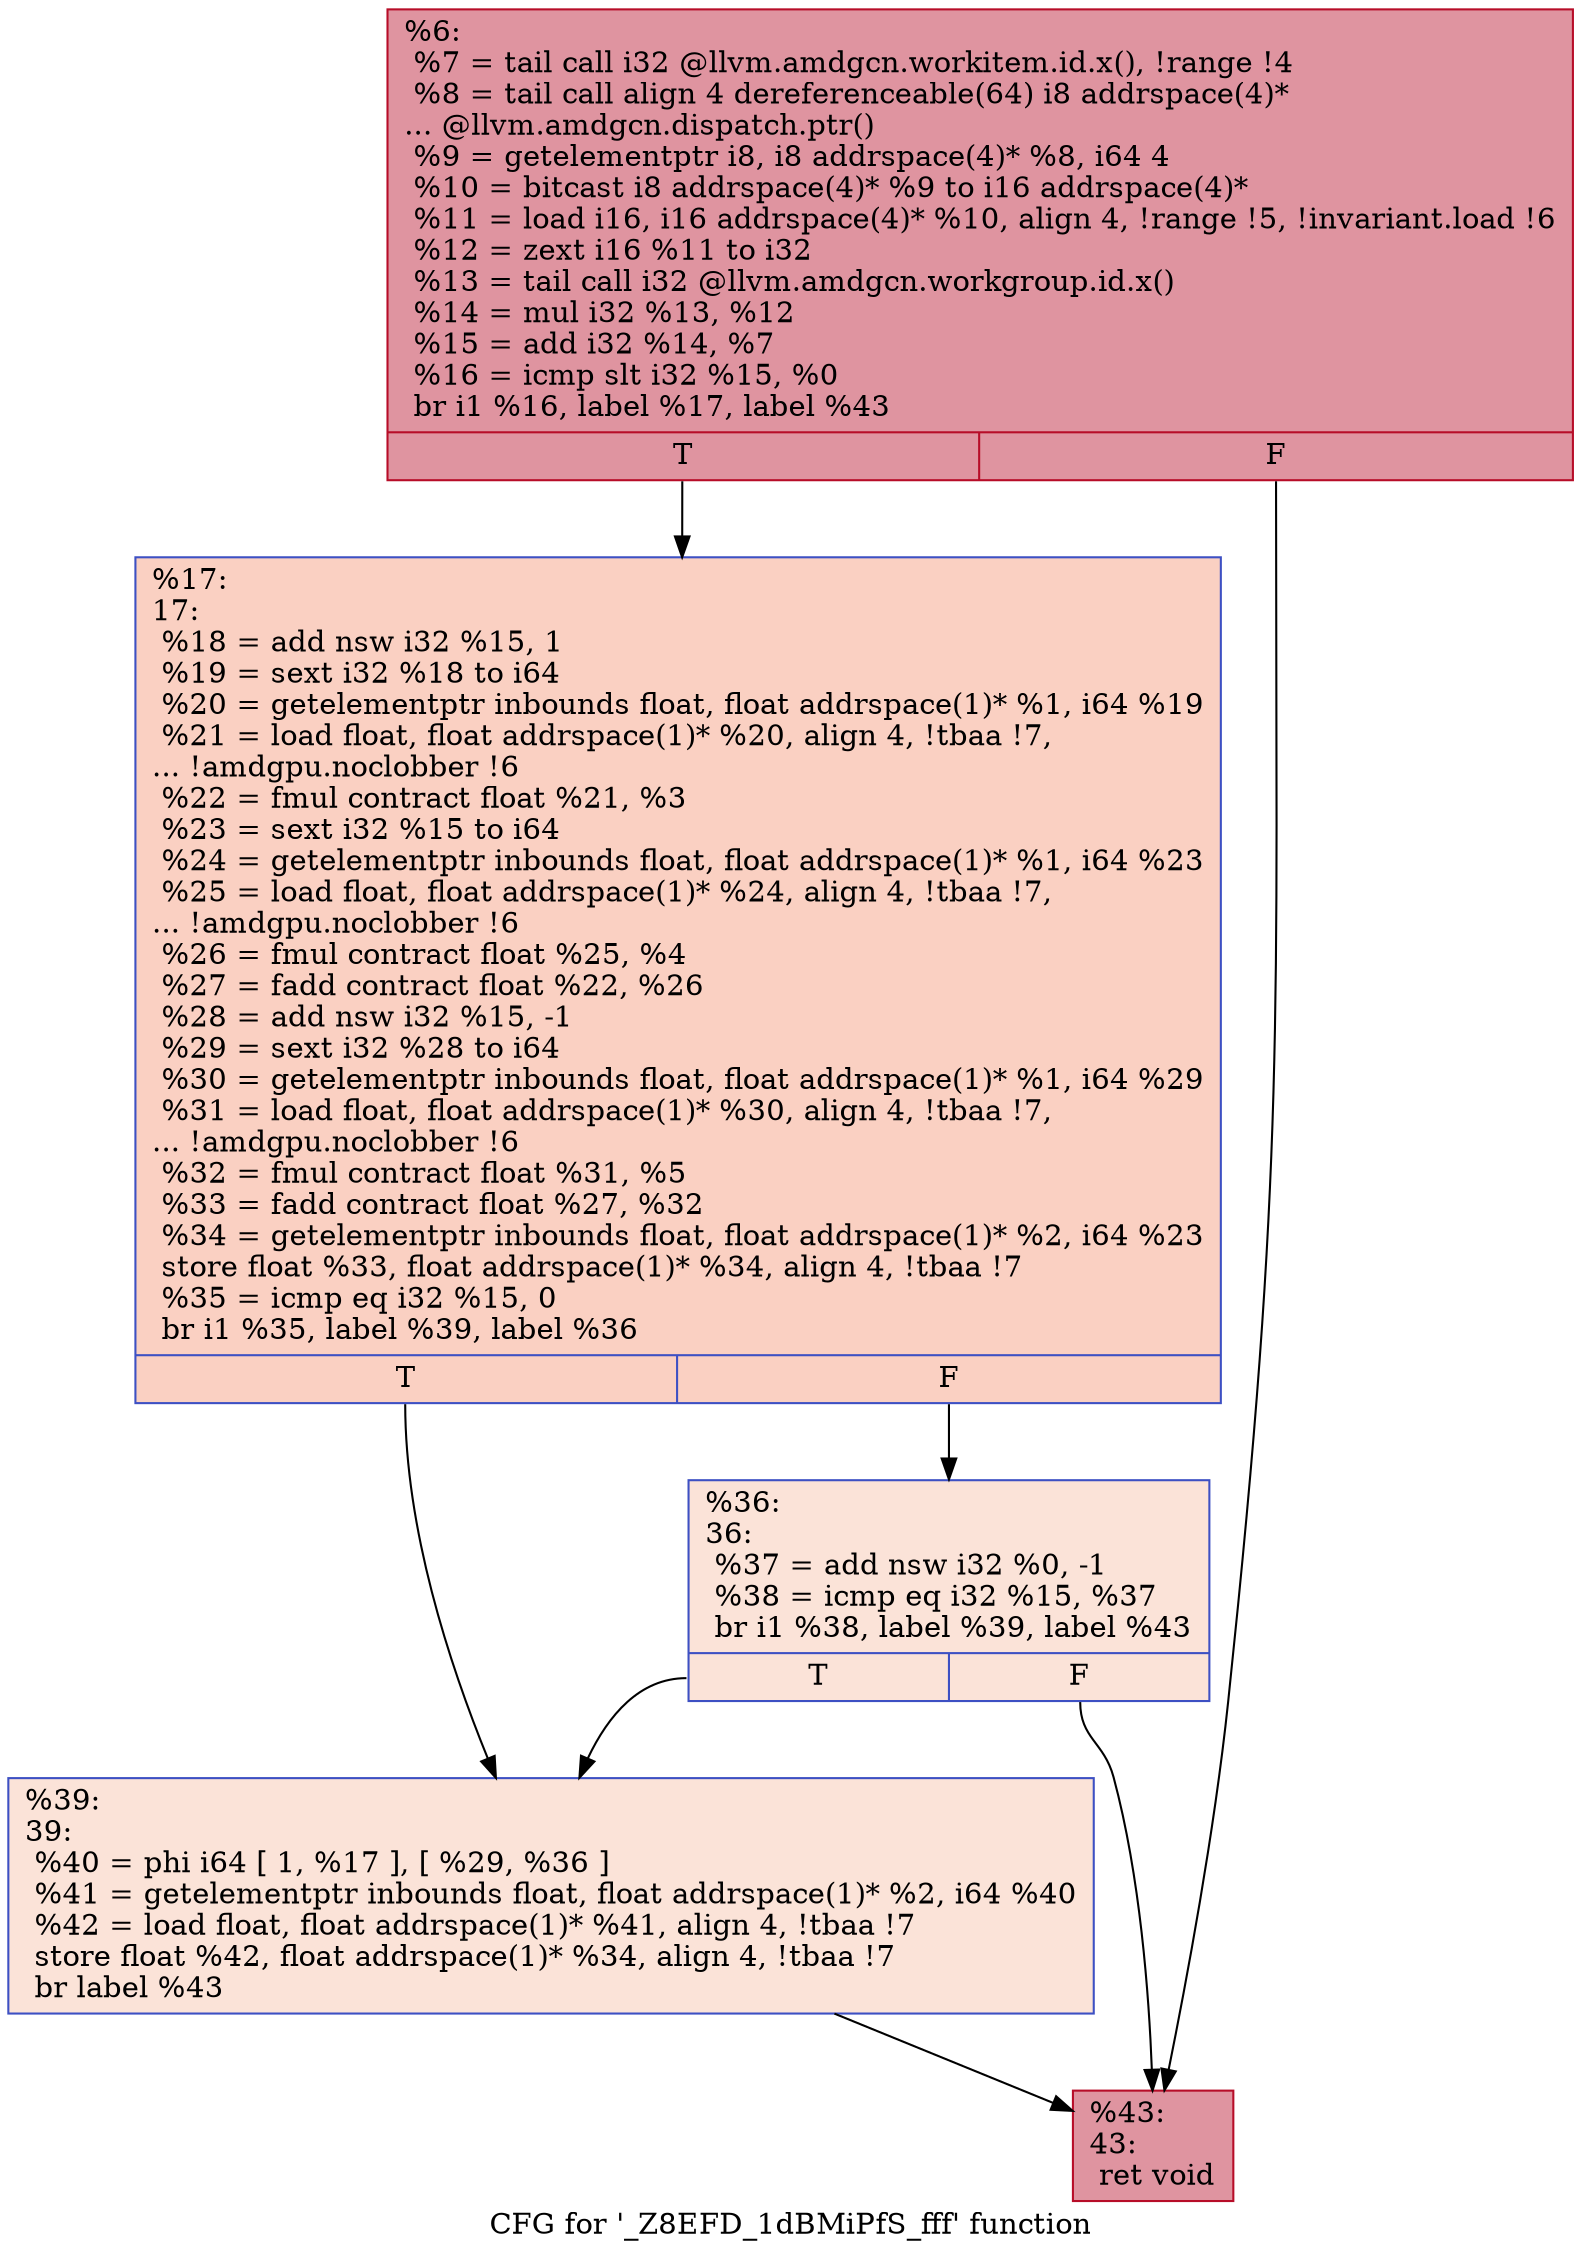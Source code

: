 digraph "CFG for '_Z8EFD_1dBMiPfS_fff' function" {
	label="CFG for '_Z8EFD_1dBMiPfS_fff' function";

	Node0x4e31520 [shape=record,color="#b70d28ff", style=filled, fillcolor="#b70d2870",label="{%6:\l  %7 = tail call i32 @llvm.amdgcn.workitem.id.x(), !range !4\l  %8 = tail call align 4 dereferenceable(64) i8 addrspace(4)*\l... @llvm.amdgcn.dispatch.ptr()\l  %9 = getelementptr i8, i8 addrspace(4)* %8, i64 4\l  %10 = bitcast i8 addrspace(4)* %9 to i16 addrspace(4)*\l  %11 = load i16, i16 addrspace(4)* %10, align 4, !range !5, !invariant.load !6\l  %12 = zext i16 %11 to i32\l  %13 = tail call i32 @llvm.amdgcn.workgroup.id.x()\l  %14 = mul i32 %13, %12\l  %15 = add i32 %14, %7\l  %16 = icmp slt i32 %15, %0\l  br i1 %16, label %17, label %43\l|{<s0>T|<s1>F}}"];
	Node0x4e31520:s0 -> Node0x4e324b0;
	Node0x4e31520:s1 -> Node0x4e334d0;
	Node0x4e324b0 [shape=record,color="#3d50c3ff", style=filled, fillcolor="#f3947570",label="{%17:\l17:                                               \l  %18 = add nsw i32 %15, 1\l  %19 = sext i32 %18 to i64\l  %20 = getelementptr inbounds float, float addrspace(1)* %1, i64 %19\l  %21 = load float, float addrspace(1)* %20, align 4, !tbaa !7,\l... !amdgpu.noclobber !6\l  %22 = fmul contract float %21, %3\l  %23 = sext i32 %15 to i64\l  %24 = getelementptr inbounds float, float addrspace(1)* %1, i64 %23\l  %25 = load float, float addrspace(1)* %24, align 4, !tbaa !7,\l... !amdgpu.noclobber !6\l  %26 = fmul contract float %25, %4\l  %27 = fadd contract float %22, %26\l  %28 = add nsw i32 %15, -1\l  %29 = sext i32 %28 to i64\l  %30 = getelementptr inbounds float, float addrspace(1)* %1, i64 %29\l  %31 = load float, float addrspace(1)* %30, align 4, !tbaa !7,\l... !amdgpu.noclobber !6\l  %32 = fmul contract float %31, %5\l  %33 = fadd contract float %27, %32\l  %34 = getelementptr inbounds float, float addrspace(1)* %2, i64 %23\l  store float %33, float addrspace(1)* %34, align 4, !tbaa !7\l  %35 = icmp eq i32 %15, 0\l  br i1 %35, label %39, label %36\l|{<s0>T|<s1>F}}"];
	Node0x4e324b0:s0 -> Node0x4e33450;
	Node0x4e324b0:s1 -> Node0x4e350b0;
	Node0x4e350b0 [shape=record,color="#3d50c3ff", style=filled, fillcolor="#f6bfa670",label="{%36:\l36:                                               \l  %37 = add nsw i32 %0, -1\l  %38 = icmp eq i32 %15, %37\l  br i1 %38, label %39, label %43\l|{<s0>T|<s1>F}}"];
	Node0x4e350b0:s0 -> Node0x4e33450;
	Node0x4e350b0:s1 -> Node0x4e334d0;
	Node0x4e33450 [shape=record,color="#3d50c3ff", style=filled, fillcolor="#f6bfa670",label="{%39:\l39:                                               \l  %40 = phi i64 [ 1, %17 ], [ %29, %36 ]\l  %41 = getelementptr inbounds float, float addrspace(1)* %2, i64 %40\l  %42 = load float, float addrspace(1)* %41, align 4, !tbaa !7\l  store float %42, float addrspace(1)* %34, align 4, !tbaa !7\l  br label %43\l}"];
	Node0x4e33450 -> Node0x4e334d0;
	Node0x4e334d0 [shape=record,color="#b70d28ff", style=filled, fillcolor="#b70d2870",label="{%43:\l43:                                               \l  ret void\l}"];
}
